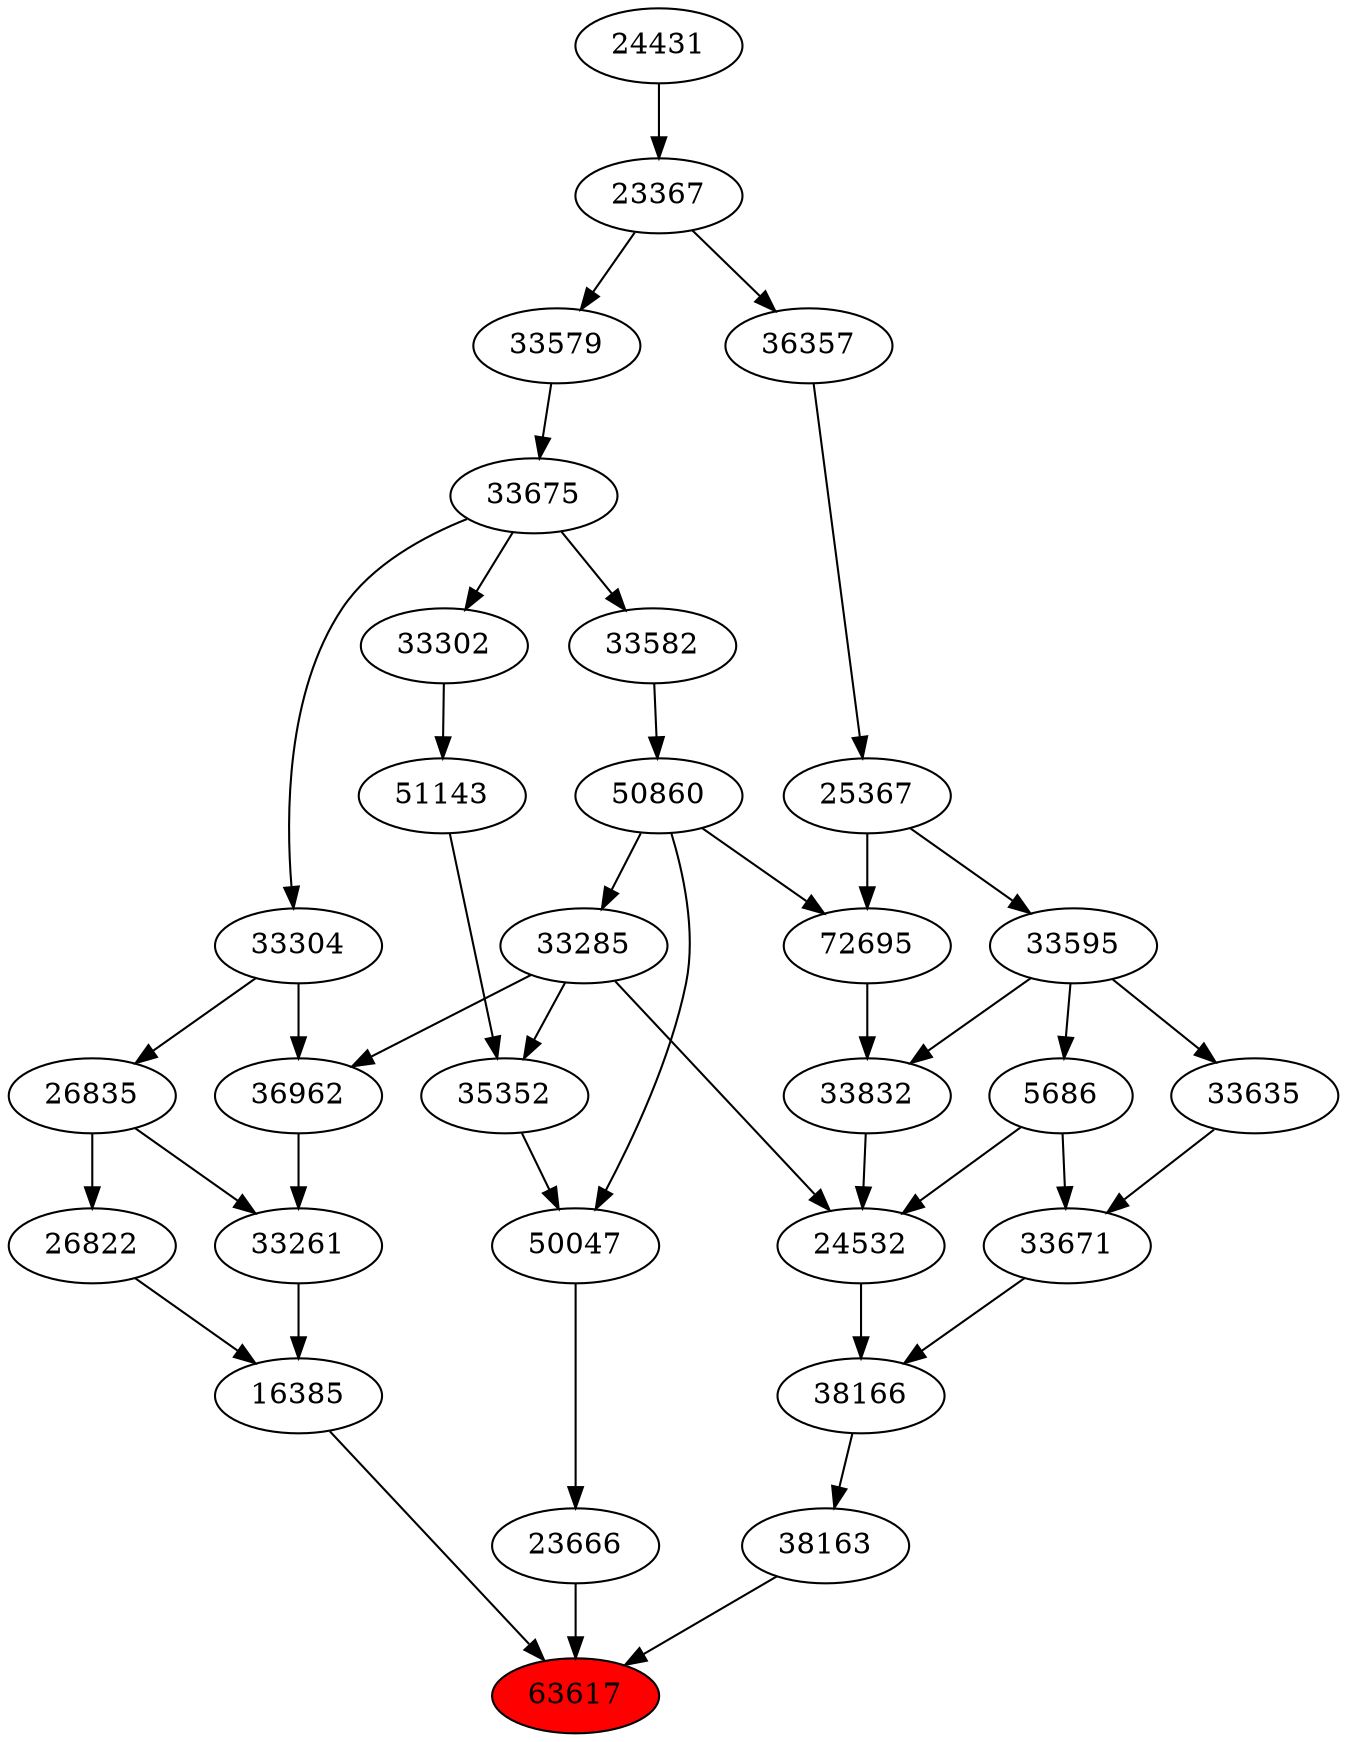 strict digraph{ 
63617 [label="63617" fillcolor=red style=filled]
23666 -> 63617
38163 -> 63617
16385 -> 63617
23666 [label="23666"]
50047 -> 23666
38163 [label="38163"]
38166 -> 38163
16385 [label="16385"]
33261 -> 16385
26822 -> 16385
50047 [label="50047"]
35352 -> 50047
50860 -> 50047
38166 [label="38166"]
24532 -> 38166
33671 -> 38166
33261 [label="33261"]
36962 -> 33261
26835 -> 33261
26822 [label="26822"]
26835 -> 26822
35352 [label="35352"]
33285 -> 35352
51143 -> 35352
50860 [label="50860"]
33582 -> 50860
24532 [label="24532"]
33285 -> 24532
5686 -> 24532
33832 -> 24532
33671 [label="33671"]
5686 -> 33671
33635 -> 33671
36962 [label="36962"]
33285 -> 36962
33304 -> 36962
26835 [label="26835"]
33304 -> 26835
33285 [label="33285"]
50860 -> 33285
51143 [label="51143"]
33302 -> 51143
33582 [label="33582"]
33675 -> 33582
5686 [label="5686"]
33595 -> 5686
33832 [label="33832"]
72695 -> 33832
33595 -> 33832
33635 [label="33635"]
33595 -> 33635
33304 [label="33304"]
33675 -> 33304
33302 [label="33302"]
33675 -> 33302
33675 [label="33675"]
33579 -> 33675
33595 [label="33595"]
25367 -> 33595
72695 [label="72695"]
50860 -> 72695
25367 -> 72695
33579 [label="33579"]
23367 -> 33579
25367 [label="25367"]
36357 -> 25367
23367 [label="23367"]
24431 -> 23367
36357 [label="36357"]
23367 -> 36357
24431 [label="24431"]
}